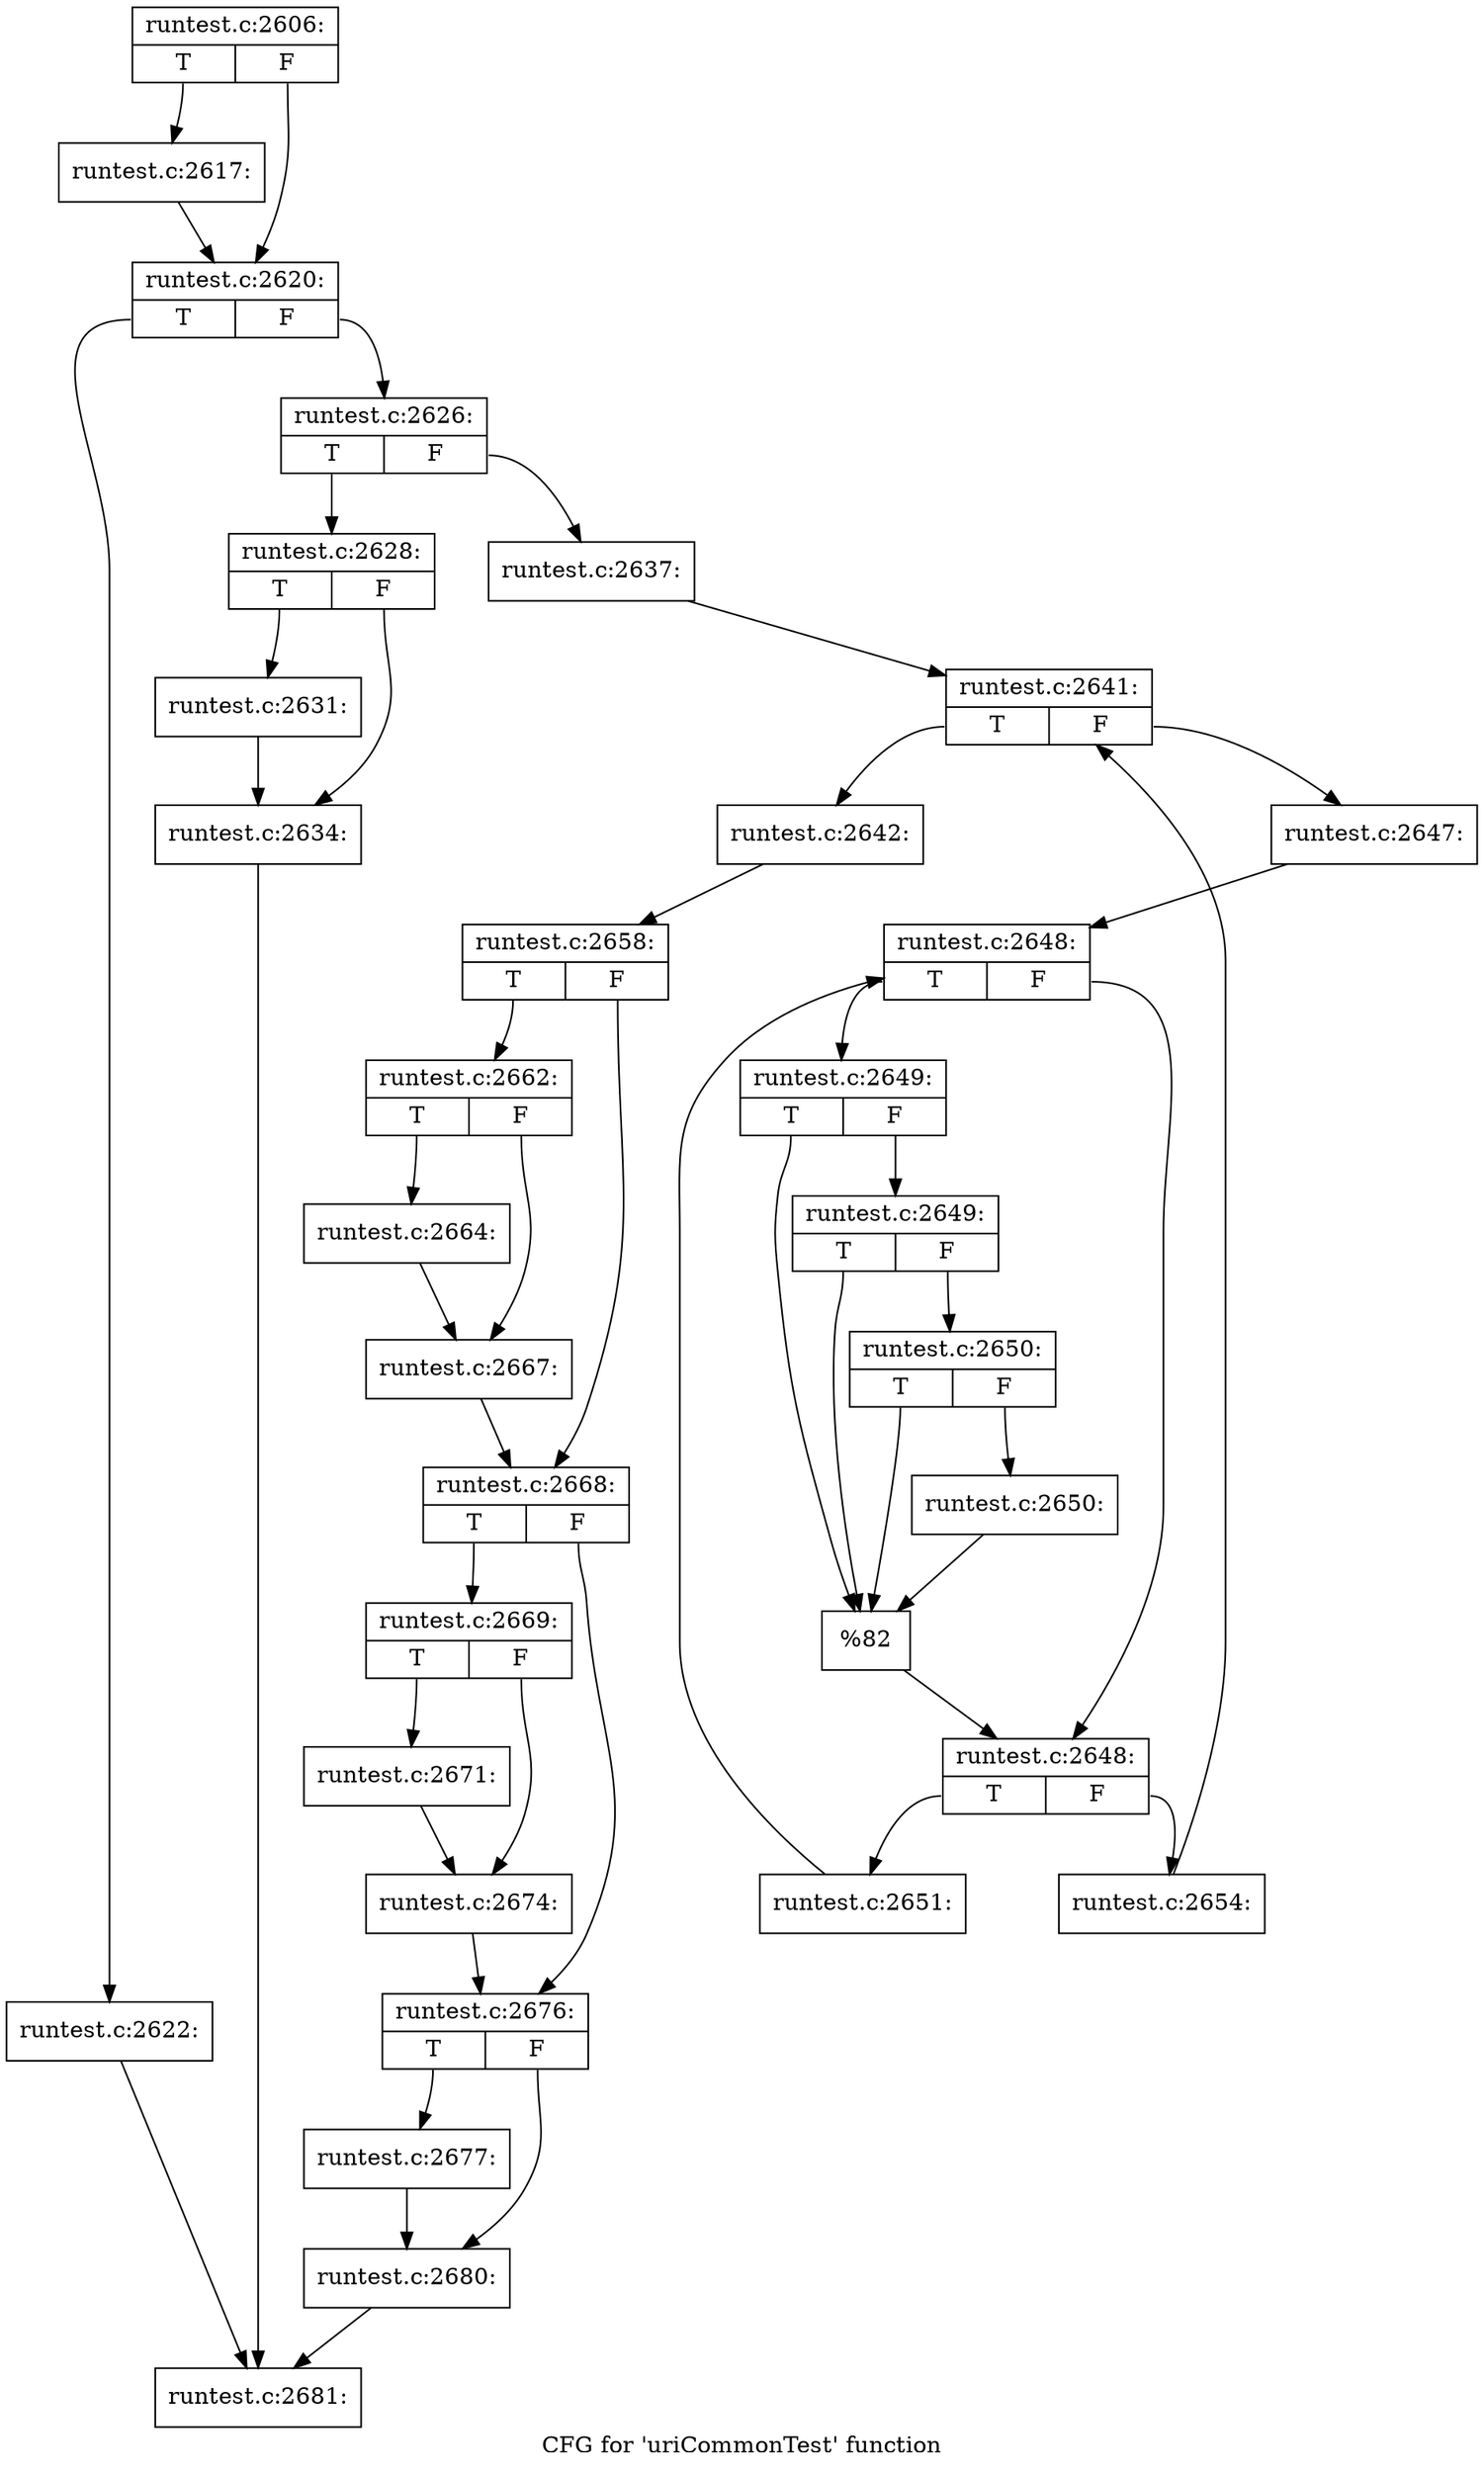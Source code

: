 digraph "CFG for 'uriCommonTest' function" {
	label="CFG for 'uriCommonTest' function";

	Node0x4268bb0 [shape=record,label="{runtest.c:2606:|{<s0>T|<s1>F}}"];
	Node0x4268bb0:s0 -> Node0x426cd60;
	Node0x4268bb0:s1 -> Node0x426cdb0;
	Node0x426cd60 [shape=record,label="{runtest.c:2617:}"];
	Node0x426cd60 -> Node0x426cdb0;
	Node0x426cdb0 [shape=record,label="{runtest.c:2620:|{<s0>T|<s1>F}}"];
	Node0x426cdb0:s0 -> Node0x426d6a0;
	Node0x426cdb0:s1 -> Node0x426d6f0;
	Node0x426d6a0 [shape=record,label="{runtest.c:2622:}"];
	Node0x426d6a0 -> Node0x426a970;
	Node0x426d6f0 [shape=record,label="{runtest.c:2626:|{<s0>T|<s1>F}}"];
	Node0x426d6f0:s0 -> Node0x41a7e70;
	Node0x426d6f0:s1 -> Node0x41a7ec0;
	Node0x41a7e70 [shape=record,label="{runtest.c:2628:|{<s0>T|<s1>F}}"];
	Node0x41a7e70:s0 -> Node0x41a8760;
	Node0x41a7e70:s1 -> Node0x41a87b0;
	Node0x41a8760 [shape=record,label="{runtest.c:2631:}"];
	Node0x41a8760 -> Node0x41a87b0;
	Node0x41a87b0 [shape=record,label="{runtest.c:2634:}"];
	Node0x41a87b0 -> Node0x426a970;
	Node0x41a7ec0 [shape=record,label="{runtest.c:2637:}"];
	Node0x41a7ec0 -> Node0x4270730;
	Node0x4270730 [shape=record,label="{runtest.c:2641:|{<s0>T|<s1>F}}"];
	Node0x4270730:s0 -> Node0x42708f0;
	Node0x4270730:s1 -> Node0x4270940;
	Node0x42708f0 [shape=record,label="{runtest.c:2642:}"];
	Node0x42708f0 -> Node0x42706b0;
	Node0x4270940 [shape=record,label="{runtest.c:2647:}"];
	Node0x4270940 -> Node0x42711c0;
	Node0x42711c0 [shape=record,label="{runtest.c:2648:|{<s0>T|<s1>F}}"];
	Node0x42711c0:s0 -> Node0x42714b0;
	Node0x42711c0:s1 -> Node0x4271460;
	Node0x42714b0 [shape=record,label="{runtest.c:2649:|{<s0>T|<s1>F}}"];
	Node0x42714b0:s0 -> Node0x4271790;
	Node0x42714b0:s1 -> Node0x42718b0;
	Node0x42718b0 [shape=record,label="{runtest.c:2649:|{<s0>T|<s1>F}}"];
	Node0x42718b0:s0 -> Node0x4271790;
	Node0x42718b0:s1 -> Node0x4271830;
	Node0x4271830 [shape=record,label="{runtest.c:2650:|{<s0>T|<s1>F}}"];
	Node0x4271830:s0 -> Node0x4271790;
	Node0x4271830:s1 -> Node0x42717e0;
	Node0x42717e0 [shape=record,label="{runtest.c:2650:}"];
	Node0x42717e0 -> Node0x4271790;
	Node0x4271790 [shape=record,label="{%82}"];
	Node0x4271790 -> Node0x4271460;
	Node0x4271460 [shape=record,label="{runtest.c:2648:|{<s0>T|<s1>F}}"];
	Node0x4271460:s0 -> Node0x4272780;
	Node0x4271460:s1 -> Node0x42713e0;
	Node0x4272780 [shape=record,label="{runtest.c:2651:}"];
	Node0x4272780 -> Node0x42711c0;
	Node0x42713e0 [shape=record,label="{runtest.c:2654:}"];
	Node0x42713e0 -> Node0x4270730;
	Node0x42706b0 [shape=record,label="{runtest.c:2658:|{<s0>T|<s1>F}}"];
	Node0x42706b0:s0 -> Node0x4270490;
	Node0x42706b0:s1 -> Node0x4273e40;
	Node0x4270490 [shape=record,label="{runtest.c:2662:|{<s0>T|<s1>F}}"];
	Node0x4270490:s0 -> Node0x4274840;
	Node0x4270490:s1 -> Node0x4274890;
	Node0x4274840 [shape=record,label="{runtest.c:2664:}"];
	Node0x4274840 -> Node0x4274890;
	Node0x4274890 [shape=record,label="{runtest.c:2667:}"];
	Node0x4274890 -> Node0x4273e40;
	Node0x4273e40 [shape=record,label="{runtest.c:2668:|{<s0>T|<s1>F}}"];
	Node0x4273e40:s0 -> Node0x4275010;
	Node0x4273e40:s1 -> Node0x4275060;
	Node0x4275010 [shape=record,label="{runtest.c:2669:|{<s0>T|<s1>F}}"];
	Node0x4275010:s0 -> Node0x4275660;
	Node0x4275010:s1 -> Node0x42756b0;
	Node0x4275660 [shape=record,label="{runtest.c:2671:}"];
	Node0x4275660 -> Node0x42756b0;
	Node0x42756b0 [shape=record,label="{runtest.c:2674:}"];
	Node0x42756b0 -> Node0x4275060;
	Node0x4275060 [shape=record,label="{runtest.c:2676:|{<s0>T|<s1>F}}"];
	Node0x4275060:s0 -> Node0x4275ec0;
	Node0x4275060:s1 -> Node0x4275f10;
	Node0x4275ec0 [shape=record,label="{runtest.c:2677:}"];
	Node0x4275ec0 -> Node0x4275f10;
	Node0x4275f10 [shape=record,label="{runtest.c:2680:}"];
	Node0x4275f10 -> Node0x426a970;
	Node0x426a970 [shape=record,label="{runtest.c:2681:}"];
}
